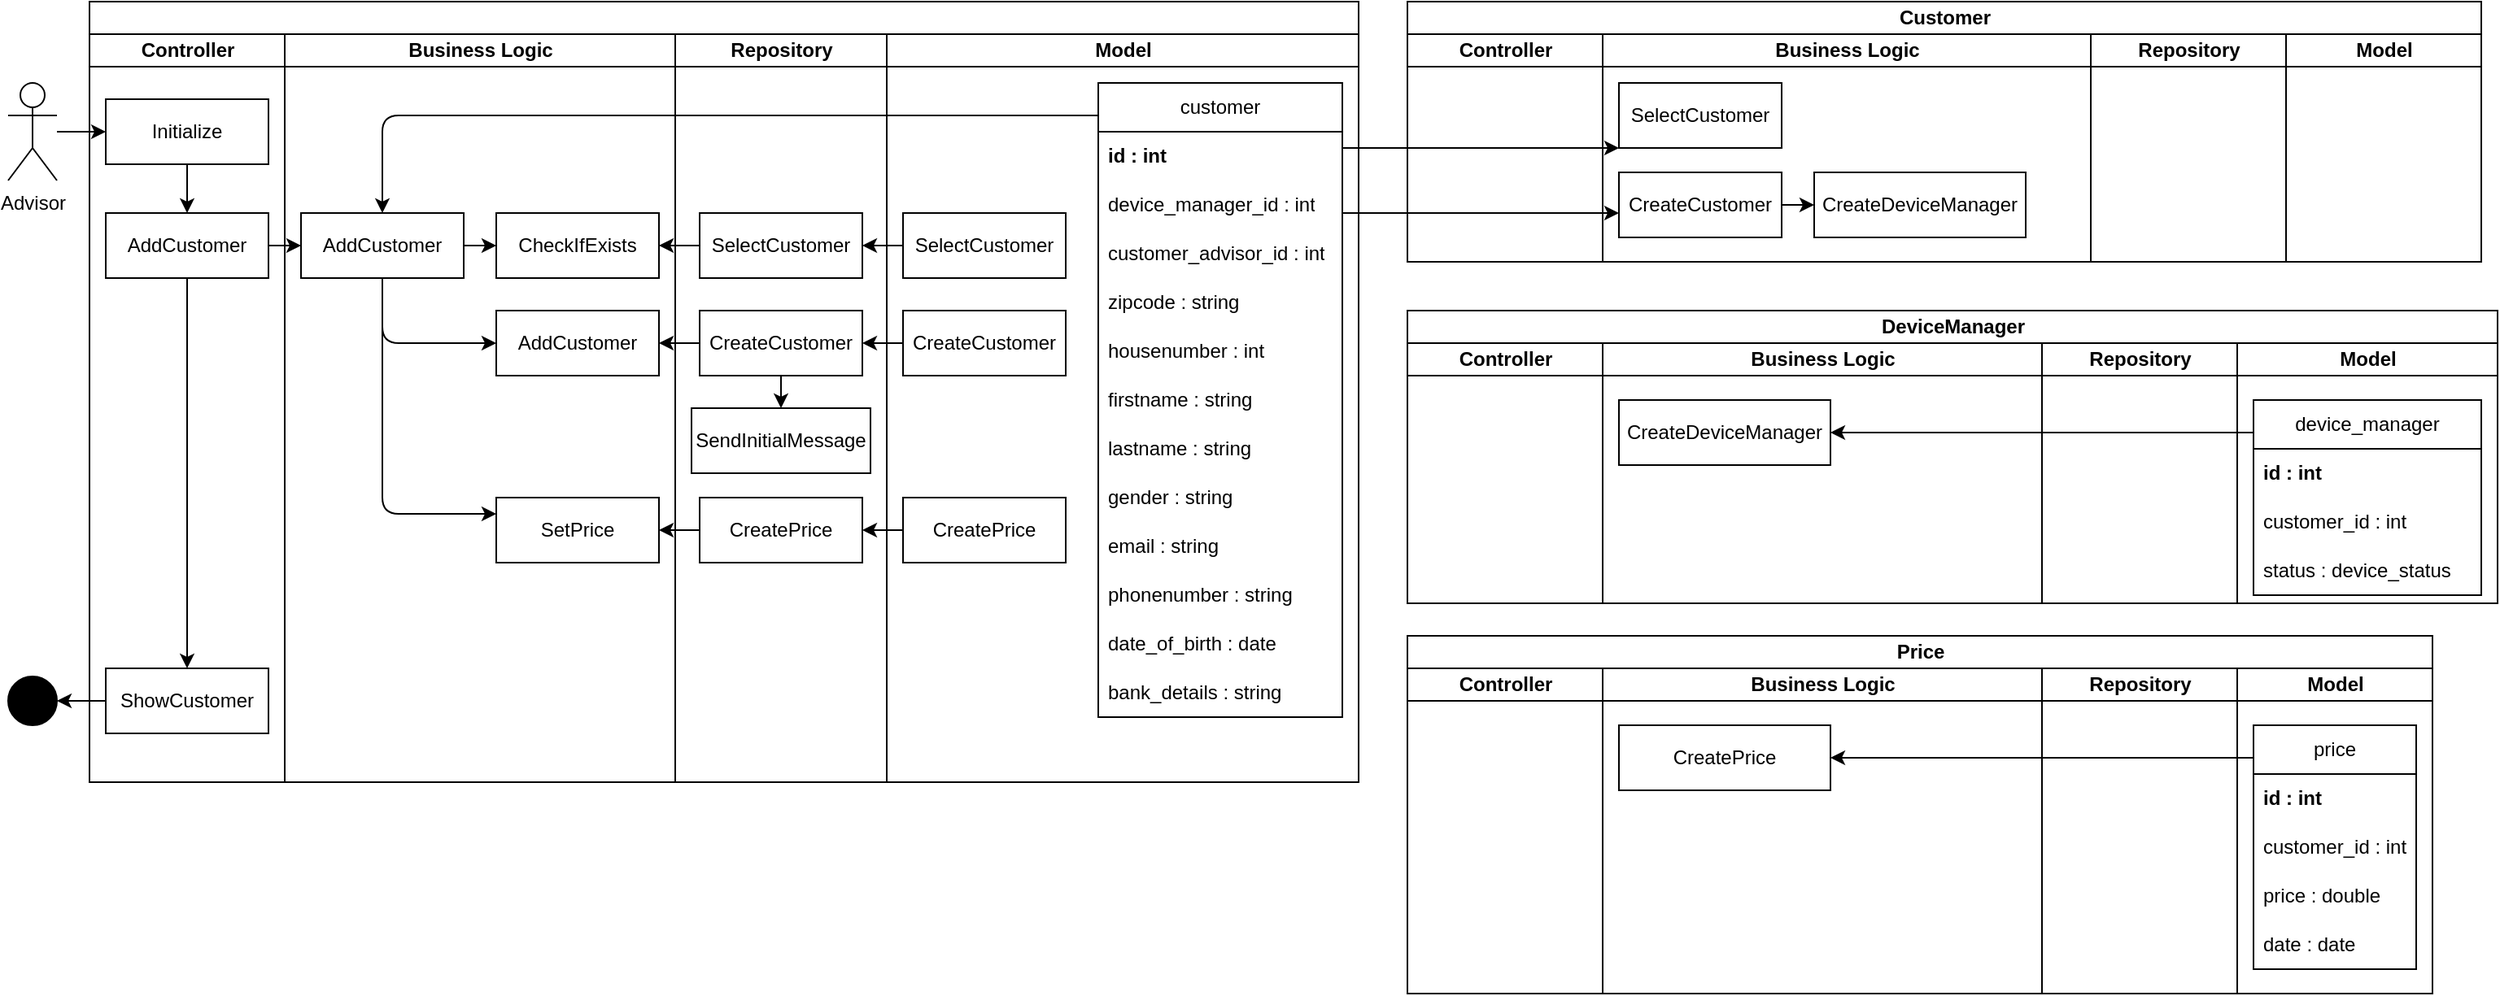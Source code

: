 <mxfile>
    <diagram id="cyE6LtorlN1fh9DOE9SZ" name="Page-1">
        <mxGraphModel dx="1189" dy="816" grid="1" gridSize="10" guides="1" tooltips="1" connect="1" arrows="1" fold="1" page="1" pageScale="1" pageWidth="850" pageHeight="1100" math="0" shadow="0">
            <root>
                <mxCell id="0"/>
                <mxCell id="1" parent="0"/>
                <mxCell id="2" value="" style="swimlane;childLayout=stackLayout;resizeParent=1;resizeParentMax=0;startSize=20;html=1;" parent="1" vertex="1">
                    <mxGeometry x="180.0" y="50" width="780" height="480" as="geometry"/>
                </mxCell>
                <mxCell id="3" value="Controller" style="swimlane;startSize=20;html=1;" parent="2" vertex="1">
                    <mxGeometry y="20" width="120" height="460" as="geometry"/>
                </mxCell>
                <mxCell id="10" style="edgeStyle=none;html=1;" parent="3" source="4" target="9" edge="1">
                    <mxGeometry relative="1" as="geometry"/>
                </mxCell>
                <mxCell id="4" value="Initialize" style="rounded=0;whiteSpace=wrap;html=1;" parent="3" vertex="1">
                    <mxGeometry x="10" y="40" width="100" height="40" as="geometry"/>
                </mxCell>
                <mxCell id="104" style="edgeStyle=orthogonalEdgeStyle;html=1;" edge="1" parent="3" source="9" target="103">
                    <mxGeometry relative="1" as="geometry"/>
                </mxCell>
                <mxCell id="9" value="AddCustomer" style="rounded=0;whiteSpace=wrap;html=1;" parent="3" vertex="1">
                    <mxGeometry x="10.0" y="110" width="100" height="40" as="geometry"/>
                </mxCell>
                <mxCell id="103" value="ShowCustomer" style="rounded=0;whiteSpace=wrap;html=1;" vertex="1" parent="3">
                    <mxGeometry x="10.0" y="390" width="100" height="40" as="geometry"/>
                </mxCell>
                <mxCell id="5" value="Business Logic" style="swimlane;startSize=20;html=1;" parent="2" vertex="1">
                    <mxGeometry x="120" y="20" width="240" height="460" as="geometry"/>
                </mxCell>
                <mxCell id="36" style="edgeStyle=orthogonalEdgeStyle;html=1;" edge="1" parent="5" source="11" target="12">
                    <mxGeometry relative="1" as="geometry"/>
                </mxCell>
                <mxCell id="39" style="edgeStyle=orthogonalEdgeStyle;html=1;" edge="1" parent="5" source="11" target="38">
                    <mxGeometry relative="1" as="geometry">
                        <Array as="points">
                            <mxPoint x="60" y="190"/>
                        </Array>
                    </mxGeometry>
                </mxCell>
                <mxCell id="71" style="edgeStyle=orthogonalEdgeStyle;html=1;" edge="1" parent="5" source="11" target="70">
                    <mxGeometry relative="1" as="geometry">
                        <Array as="points">
                            <mxPoint x="60" y="295"/>
                        </Array>
                    </mxGeometry>
                </mxCell>
                <mxCell id="11" value="AddCustomer" style="rounded=0;whiteSpace=wrap;html=1;" parent="5" vertex="1">
                    <mxGeometry x="10.0" y="110" width="100" height="40" as="geometry"/>
                </mxCell>
                <mxCell id="12" value="CheckIfExists" style="rounded=0;whiteSpace=wrap;html=1;" parent="5" vertex="1">
                    <mxGeometry x="130.0" y="110" width="100" height="40" as="geometry"/>
                </mxCell>
                <mxCell id="38" value="AddCustomer" style="rounded=0;whiteSpace=wrap;html=1;" vertex="1" parent="5">
                    <mxGeometry x="130.0" y="170" width="100" height="40" as="geometry"/>
                </mxCell>
                <mxCell id="70" value="SetPrice" style="rounded=0;whiteSpace=wrap;html=1;" vertex="1" parent="5">
                    <mxGeometry x="130.0" y="285" width="100" height="40" as="geometry"/>
                </mxCell>
                <mxCell id="33" style="edgeStyle=orthogonalEdgeStyle;html=1;" edge="1" parent="2" source="19" target="11">
                    <mxGeometry relative="1" as="geometry">
                        <Array as="points">
                            <mxPoint x="180" y="70"/>
                        </Array>
                    </mxGeometry>
                </mxCell>
                <mxCell id="94" value="Repository" style="swimlane;startSize=20;html=1;" vertex="1" parent="2">
                    <mxGeometry x="360" y="20" width="130" height="460" as="geometry"/>
                </mxCell>
                <mxCell id="35" value="SelectCustomer" style="rounded=0;whiteSpace=wrap;html=1;" vertex="1" parent="94">
                    <mxGeometry x="15.0" y="110" width="100" height="40" as="geometry"/>
                </mxCell>
                <mxCell id="102" style="edgeStyle=orthogonalEdgeStyle;html=1;" edge="1" parent="94" source="40" target="101">
                    <mxGeometry relative="1" as="geometry"/>
                </mxCell>
                <mxCell id="40" value="CreateCustomer" style="rounded=0;whiteSpace=wrap;html=1;" vertex="1" parent="94">
                    <mxGeometry x="15.0" y="170" width="100" height="40" as="geometry"/>
                </mxCell>
                <mxCell id="72" value="CreatePrice" style="rounded=0;whiteSpace=wrap;html=1;" vertex="1" parent="94">
                    <mxGeometry x="15.0" y="285" width="100" height="40" as="geometry"/>
                </mxCell>
                <mxCell id="101" value="SendInitialMessage" style="rounded=0;whiteSpace=wrap;html=1;" vertex="1" parent="94">
                    <mxGeometry x="10.0" y="230" width="110" height="40" as="geometry"/>
                </mxCell>
                <mxCell id="6" value="Model" style="swimlane;startSize=20;html=1;" parent="2" vertex="1">
                    <mxGeometry x="490" y="20" width="290" height="460" as="geometry"/>
                </mxCell>
                <mxCell id="19" value="customer" style="swimlane;fontStyle=0;childLayout=stackLayout;horizontal=1;startSize=30;horizontalStack=0;resizeParent=1;resizeParentMax=0;resizeLast=0;collapsible=1;marginBottom=0;whiteSpace=wrap;html=1;fontSize=12;" vertex="1" parent="6">
                    <mxGeometry x="130" y="30" width="150" height="390" as="geometry"/>
                </mxCell>
                <mxCell id="20" value="id : int" style="text;strokeColor=none;fillColor=none;align=left;verticalAlign=middle;spacingLeft=4;spacingRight=4;overflow=hidden;points=[[0,0.5],[1,0.5]];portConstraint=eastwest;rotatable=0;whiteSpace=wrap;html=1;fontSize=12;fontStyle=1" vertex="1" parent="19">
                    <mxGeometry y="30" width="150" height="30" as="geometry"/>
                </mxCell>
                <mxCell id="21" value="device_manager_id : int" style="text;strokeColor=none;fillColor=none;align=left;verticalAlign=middle;spacingLeft=4;spacingRight=4;overflow=hidden;points=[[0,0.5],[1,0.5]];portConstraint=eastwest;rotatable=0;whiteSpace=wrap;html=1;fontSize=12;fontStyle=0" vertex="1" parent="19">
                    <mxGeometry y="60" width="150" height="30" as="geometry"/>
                </mxCell>
                <mxCell id="22" value="customer_advisor_id : int" style="text;strokeColor=none;fillColor=none;align=left;verticalAlign=middle;spacingLeft=4;spacingRight=4;overflow=hidden;points=[[0,0.5],[1,0.5]];portConstraint=eastwest;rotatable=0;whiteSpace=wrap;html=1;fontSize=12;fontStyle=0" vertex="1" parent="19">
                    <mxGeometry y="90" width="150" height="30" as="geometry"/>
                </mxCell>
                <mxCell id="23" value="zipcode : string" style="text;strokeColor=none;fillColor=none;align=left;verticalAlign=middle;spacingLeft=4;spacingRight=4;overflow=hidden;points=[[0,0.5],[1,0.5]];portConstraint=eastwest;rotatable=0;whiteSpace=wrap;html=1;fontSize=12;fontStyle=0" vertex="1" parent="19">
                    <mxGeometry y="120" width="150" height="30" as="geometry"/>
                </mxCell>
                <mxCell id="24" value="housenumber : int" style="text;strokeColor=none;fillColor=none;align=left;verticalAlign=middle;spacingLeft=4;spacingRight=4;overflow=hidden;points=[[0,0.5],[1,0.5]];portConstraint=eastwest;rotatable=0;whiteSpace=wrap;html=1;fontSize=12;fontStyle=0" vertex="1" parent="19">
                    <mxGeometry y="150" width="150" height="30" as="geometry"/>
                </mxCell>
                <mxCell id="25" value="firstname : string" style="text;strokeColor=none;fillColor=none;align=left;verticalAlign=middle;spacingLeft=4;spacingRight=4;overflow=hidden;points=[[0,0.5],[1,0.5]];portConstraint=eastwest;rotatable=0;whiteSpace=wrap;html=1;fontSize=12;fontStyle=0" vertex="1" parent="19">
                    <mxGeometry y="180" width="150" height="30" as="geometry"/>
                </mxCell>
                <mxCell id="26" value="lastname : string" style="text;strokeColor=none;fillColor=none;align=left;verticalAlign=middle;spacingLeft=4;spacingRight=4;overflow=hidden;points=[[0,0.5],[1,0.5]];portConstraint=eastwest;rotatable=0;whiteSpace=wrap;html=1;fontSize=12;fontStyle=0" vertex="1" parent="19">
                    <mxGeometry y="210" width="150" height="30" as="geometry"/>
                </mxCell>
                <mxCell id="27" value="gender : string" style="text;strokeColor=none;fillColor=none;align=left;verticalAlign=middle;spacingLeft=4;spacingRight=4;overflow=hidden;points=[[0,0.5],[1,0.5]];portConstraint=eastwest;rotatable=0;whiteSpace=wrap;html=1;fontSize=12;fontStyle=0" vertex="1" parent="19">
                    <mxGeometry y="240" width="150" height="30" as="geometry"/>
                </mxCell>
                <mxCell id="28" value="email : string" style="text;strokeColor=none;fillColor=none;align=left;verticalAlign=middle;spacingLeft=4;spacingRight=4;overflow=hidden;points=[[0,0.5],[1,0.5]];portConstraint=eastwest;rotatable=0;whiteSpace=wrap;html=1;fontSize=12;fontStyle=0" vertex="1" parent="19">
                    <mxGeometry y="270" width="150" height="30" as="geometry"/>
                </mxCell>
                <mxCell id="29" value="phonenumber : string" style="text;strokeColor=none;fillColor=none;align=left;verticalAlign=middle;spacingLeft=4;spacingRight=4;overflow=hidden;points=[[0,0.5],[1,0.5]];portConstraint=eastwest;rotatable=0;whiteSpace=wrap;html=1;fontSize=12;fontStyle=0" vertex="1" parent="19">
                    <mxGeometry y="300" width="150" height="30" as="geometry"/>
                </mxCell>
                <mxCell id="30" value="date_of_birth : date" style="text;strokeColor=none;fillColor=none;align=left;verticalAlign=middle;spacingLeft=4;spacingRight=4;overflow=hidden;points=[[0,0.5],[1,0.5]];portConstraint=eastwest;rotatable=0;whiteSpace=wrap;html=1;fontSize=12;fontStyle=0" vertex="1" parent="19">
                    <mxGeometry y="330" width="150" height="30" as="geometry"/>
                </mxCell>
                <mxCell id="31" value="bank_details : string" style="text;strokeColor=none;fillColor=none;align=left;verticalAlign=middle;spacingLeft=4;spacingRight=4;overflow=hidden;points=[[0,0.5],[1,0.5]];portConstraint=eastwest;rotatable=0;whiteSpace=wrap;html=1;fontSize=12;fontStyle=0" vertex="1" parent="19">
                    <mxGeometry y="360" width="150" height="30" as="geometry"/>
                </mxCell>
                <mxCell id="95" value="SelectCustomer" style="rounded=0;whiteSpace=wrap;html=1;" vertex="1" parent="6">
                    <mxGeometry x="10.0" y="110" width="100" height="40" as="geometry"/>
                </mxCell>
                <mxCell id="96" value="CreateCustomer" style="rounded=0;whiteSpace=wrap;html=1;" vertex="1" parent="6">
                    <mxGeometry x="10.0" y="170" width="100" height="40" as="geometry"/>
                </mxCell>
                <mxCell id="97" value="CreatePrice" style="rounded=0;whiteSpace=wrap;html=1;" vertex="1" parent="6">
                    <mxGeometry x="10.0" y="285" width="100" height="40" as="geometry"/>
                </mxCell>
                <mxCell id="98" style="edgeStyle=orthogonalEdgeStyle;html=1;" edge="1" parent="6" source="95">
                    <mxGeometry relative="1" as="geometry">
                        <mxPoint x="-15.0" y="130" as="targetPoint"/>
                    </mxGeometry>
                </mxCell>
                <mxCell id="99" style="edgeStyle=orthogonalEdgeStyle;html=1;" edge="1" parent="6" source="96">
                    <mxGeometry relative="1" as="geometry">
                        <mxPoint x="-15.0" y="190" as="targetPoint"/>
                    </mxGeometry>
                </mxCell>
                <mxCell id="100" style="edgeStyle=orthogonalEdgeStyle;html=1;" edge="1" parent="6" source="97">
                    <mxGeometry relative="1" as="geometry">
                        <mxPoint x="-15.0" y="305" as="targetPoint"/>
                    </mxGeometry>
                </mxCell>
                <mxCell id="37" style="edgeStyle=orthogonalEdgeStyle;html=1;" edge="1" parent="2" source="35" target="12">
                    <mxGeometry relative="1" as="geometry"/>
                </mxCell>
                <mxCell id="41" style="edgeStyle=orthogonalEdgeStyle;html=1;" edge="1" parent="2" source="40" target="38">
                    <mxGeometry relative="1" as="geometry"/>
                </mxCell>
                <mxCell id="56" style="edgeStyle=orthogonalEdgeStyle;html=1;" edge="1" parent="2" source="9" target="11">
                    <mxGeometry relative="1" as="geometry"/>
                </mxCell>
                <mxCell id="73" style="edgeStyle=orthogonalEdgeStyle;html=1;" edge="1" parent="2" source="72" target="70">
                    <mxGeometry relative="1" as="geometry"/>
                </mxCell>
                <mxCell id="7" style="edgeStyle=none;html=1;" parent="1" source="8" target="4" edge="1">
                    <mxGeometry relative="1" as="geometry"/>
                </mxCell>
                <mxCell id="8" value="Advisor" style="shape=umlActor;verticalLabelPosition=bottom;verticalAlign=top;html=1;outlineConnect=0;" parent="1" vertex="1">
                    <mxGeometry x="130" y="100" width="30" height="60" as="geometry"/>
                </mxCell>
                <mxCell id="42" value="Customer" style="swimlane;childLayout=stackLayout;resizeParent=1;resizeParentMax=0;startSize=20;html=1;" vertex="1" parent="1">
                    <mxGeometry x="990" y="50" width="660" height="160" as="geometry"/>
                </mxCell>
                <mxCell id="43" value="Controller" style="swimlane;startSize=20;html=1;" vertex="1" parent="42">
                    <mxGeometry y="20" width="120" height="140" as="geometry"/>
                </mxCell>
                <mxCell id="45" value="Business Logic" style="swimlane;startSize=20;html=1;" vertex="1" parent="42">
                    <mxGeometry x="120" y="20" width="300" height="140" as="geometry"/>
                </mxCell>
                <mxCell id="49" value="SelectCustomer" style="rounded=0;whiteSpace=wrap;html=1;" vertex="1" parent="45">
                    <mxGeometry x="10" y="30" width="100" height="40" as="geometry"/>
                </mxCell>
                <mxCell id="55" style="edgeStyle=orthogonalEdgeStyle;html=1;" edge="1" parent="45" source="52" target="54">
                    <mxGeometry relative="1" as="geometry"/>
                </mxCell>
                <mxCell id="52" value="CreateCustomer" style="rounded=0;whiteSpace=wrap;html=1;" vertex="1" parent="45">
                    <mxGeometry x="10" y="85" width="100" height="40" as="geometry"/>
                </mxCell>
                <mxCell id="54" value="CreateDeviceManager" style="rounded=0;whiteSpace=wrap;html=1;" vertex="1" parent="45">
                    <mxGeometry x="130" y="85" width="130" height="40" as="geometry"/>
                </mxCell>
                <mxCell id="91" value="Repository" style="swimlane;startSize=20;html=1;" vertex="1" parent="42">
                    <mxGeometry x="420" y="20" width="120" height="140" as="geometry"/>
                </mxCell>
                <mxCell id="46" value="Model" style="swimlane;startSize=20;html=1;" vertex="1" parent="42">
                    <mxGeometry x="540" y="20" width="120" height="140" as="geometry"/>
                </mxCell>
                <mxCell id="51" style="edgeStyle=orthogonalEdgeStyle;html=1;" edge="1" parent="1" source="19" target="49">
                    <mxGeometry relative="1" as="geometry">
                        <Array as="points">
                            <mxPoint x="900" y="120"/>
                            <mxPoint x="900" y="120"/>
                        </Array>
                    </mxGeometry>
                </mxCell>
                <mxCell id="53" style="edgeStyle=orthogonalEdgeStyle;html=1;" edge="1" parent="1" source="19" target="52">
                    <mxGeometry relative="1" as="geometry">
                        <Array as="points">
                            <mxPoint x="1020" y="180"/>
                            <mxPoint x="1020" y="180"/>
                        </Array>
                    </mxGeometry>
                </mxCell>
                <mxCell id="57" value="DeviceManager" style="swimlane;childLayout=stackLayout;resizeParent=1;resizeParentMax=0;startSize=20;html=1;" vertex="1" parent="1">
                    <mxGeometry x="990" y="240" width="670" height="180" as="geometry"/>
                </mxCell>
                <mxCell id="58" value="Controller" style="swimlane;startSize=20;html=1;" vertex="1" parent="57">
                    <mxGeometry y="20" width="120" height="160" as="geometry"/>
                </mxCell>
                <mxCell id="59" value="Business Logic" style="swimlane;startSize=20;html=1;" vertex="1" parent="57">
                    <mxGeometry x="120" y="20" width="270" height="160" as="geometry"/>
                </mxCell>
                <mxCell id="63" value="CreateDeviceManager" style="rounded=0;whiteSpace=wrap;html=1;" vertex="1" parent="59">
                    <mxGeometry x="10" y="35" width="130" height="40" as="geometry"/>
                </mxCell>
                <mxCell id="92" value="Repository" style="swimlane;startSize=20;html=1;" vertex="1" parent="57">
                    <mxGeometry x="390" y="20" width="120" height="160" as="geometry"/>
                </mxCell>
                <mxCell id="64" value="Model" style="swimlane;startSize=20;html=1;" vertex="1" parent="57">
                    <mxGeometry x="510" y="20" width="160" height="160" as="geometry"/>
                </mxCell>
                <mxCell id="65" value="device_manager" style="swimlane;fontStyle=0;childLayout=stackLayout;horizontal=1;startSize=30;horizontalStack=0;resizeParent=1;resizeParentMax=0;resizeLast=0;collapsible=1;marginBottom=0;whiteSpace=wrap;html=1;fontSize=12;" vertex="1" parent="64">
                    <mxGeometry x="10" y="35" width="140" height="120" as="geometry"/>
                </mxCell>
                <mxCell id="66" value="id : int" style="text;strokeColor=none;fillColor=none;align=left;verticalAlign=middle;spacingLeft=4;spacingRight=4;overflow=hidden;points=[[0,0.5],[1,0.5]];portConstraint=eastwest;rotatable=0;whiteSpace=wrap;html=1;fontSize=12;fontStyle=1" vertex="1" parent="65">
                    <mxGeometry y="30" width="140" height="30" as="geometry"/>
                </mxCell>
                <mxCell id="67" value="customer_id : int" style="text;strokeColor=none;fillColor=none;align=left;verticalAlign=middle;spacingLeft=4;spacingRight=4;overflow=hidden;points=[[0,0.5],[1,0.5]];portConstraint=eastwest;rotatable=0;whiteSpace=wrap;html=1;fontSize=12;fontStyle=0" vertex="1" parent="65">
                    <mxGeometry y="60" width="140" height="30" as="geometry"/>
                </mxCell>
                <mxCell id="68" value="status : device_status" style="text;strokeColor=none;fillColor=none;align=left;verticalAlign=middle;spacingLeft=4;spacingRight=4;overflow=hidden;points=[[0,0.5],[1,0.5]];portConstraint=eastwest;rotatable=0;whiteSpace=wrap;html=1;fontSize=12;fontStyle=0" vertex="1" parent="65">
                    <mxGeometry y="90" width="140" height="30" as="geometry"/>
                </mxCell>
                <mxCell id="69" style="edgeStyle=orthogonalEdgeStyle;html=1;" edge="1" parent="57" source="65" target="63">
                    <mxGeometry relative="1" as="geometry">
                        <Array as="points">
                            <mxPoint x="360" y="75"/>
                            <mxPoint x="360" y="75"/>
                        </Array>
                    </mxGeometry>
                </mxCell>
                <mxCell id="74" value="Price" style="swimlane;childLayout=stackLayout;resizeParent=1;resizeParentMax=0;startSize=20;html=1;" vertex="1" parent="1">
                    <mxGeometry x="990" y="440" width="630" height="220" as="geometry"/>
                </mxCell>
                <mxCell id="75" value="Controller" style="swimlane;startSize=20;html=1;" vertex="1" parent="74">
                    <mxGeometry y="20" width="120" height="200" as="geometry"/>
                </mxCell>
                <mxCell id="76" value="Business Logic" style="swimlane;startSize=20;html=1;" vertex="1" parent="74">
                    <mxGeometry x="120" y="20" width="270" height="200" as="geometry"/>
                </mxCell>
                <mxCell id="77" value="CreatePrice" style="rounded=0;whiteSpace=wrap;html=1;" vertex="1" parent="76">
                    <mxGeometry x="10" y="35" width="130" height="40" as="geometry"/>
                </mxCell>
                <mxCell id="93" value="Repository" style="swimlane;startSize=20;html=1;" vertex="1" parent="74">
                    <mxGeometry x="390" y="20" width="120" height="200" as="geometry"/>
                </mxCell>
                <mxCell id="78" value="Model" style="swimlane;startSize=20;html=1;" vertex="1" parent="74">
                    <mxGeometry x="510" y="20" width="120" height="200" as="geometry"/>
                </mxCell>
                <mxCell id="84" value="price" style="swimlane;fontStyle=0;childLayout=stackLayout;horizontal=1;startSize=30;horizontalStack=0;resizeParent=1;resizeParentMax=0;resizeLast=0;collapsible=1;marginBottom=0;whiteSpace=wrap;html=1;fontSize=12;" vertex="1" parent="78">
                    <mxGeometry x="10" y="35" width="100" height="150" as="geometry"/>
                </mxCell>
                <mxCell id="85" value="id : int" style="text;strokeColor=none;fillColor=none;align=left;verticalAlign=middle;spacingLeft=4;spacingRight=4;overflow=hidden;points=[[0,0.5],[1,0.5]];portConstraint=eastwest;rotatable=0;whiteSpace=wrap;html=1;fontSize=12;fontStyle=1" vertex="1" parent="84">
                    <mxGeometry y="30" width="100" height="30" as="geometry"/>
                </mxCell>
                <mxCell id="86" value="customer_id : int" style="text;strokeColor=none;fillColor=none;align=left;verticalAlign=middle;spacingLeft=4;spacingRight=4;overflow=hidden;points=[[0,0.5],[1,0.5]];portConstraint=eastwest;rotatable=0;whiteSpace=wrap;html=1;fontSize=12;fontStyle=0" vertex="1" parent="84">
                    <mxGeometry y="60" width="100" height="30" as="geometry"/>
                </mxCell>
                <mxCell id="87" value="price : double" style="text;strokeColor=none;fillColor=none;align=left;verticalAlign=middle;spacingLeft=4;spacingRight=4;overflow=hidden;points=[[0,0.5],[1,0.5]];portConstraint=eastwest;rotatable=0;whiteSpace=wrap;html=1;fontSize=12;fontStyle=0" vertex="1" parent="84">
                    <mxGeometry y="90" width="100" height="30" as="geometry"/>
                </mxCell>
                <mxCell id="88" value="date : date" style="text;strokeColor=none;fillColor=none;align=left;verticalAlign=middle;spacingLeft=4;spacingRight=4;overflow=hidden;points=[[0,0.5],[1,0.5]];portConstraint=eastwest;rotatable=0;whiteSpace=wrap;html=1;fontSize=12;fontStyle=0" vertex="1" parent="84">
                    <mxGeometry y="120" width="100" height="30" as="geometry"/>
                </mxCell>
                <mxCell id="83" style="edgeStyle=orthogonalEdgeStyle;html=1;" edge="1" parent="74" source="84" target="77">
                    <mxGeometry relative="1" as="geometry">
                        <Array as="points">
                            <mxPoint x="370" y="75"/>
                            <mxPoint x="370" y="75"/>
                        </Array>
                        <mxPoint x="400" y="75" as="sourcePoint"/>
                    </mxGeometry>
                </mxCell>
                <mxCell id="106" value="" style="ellipse;fillColor=strokeColor;" vertex="1" parent="1">
                    <mxGeometry x="130" y="465" width="30" height="30" as="geometry"/>
                </mxCell>
                <mxCell id="107" style="edgeStyle=orthogonalEdgeStyle;html=1;entryX=1;entryY=0.5;entryDx=0;entryDy=0;" edge="1" parent="1" source="103" target="106">
                    <mxGeometry relative="1" as="geometry"/>
                </mxCell>
            </root>
        </mxGraphModel>
    </diagram>
</mxfile>